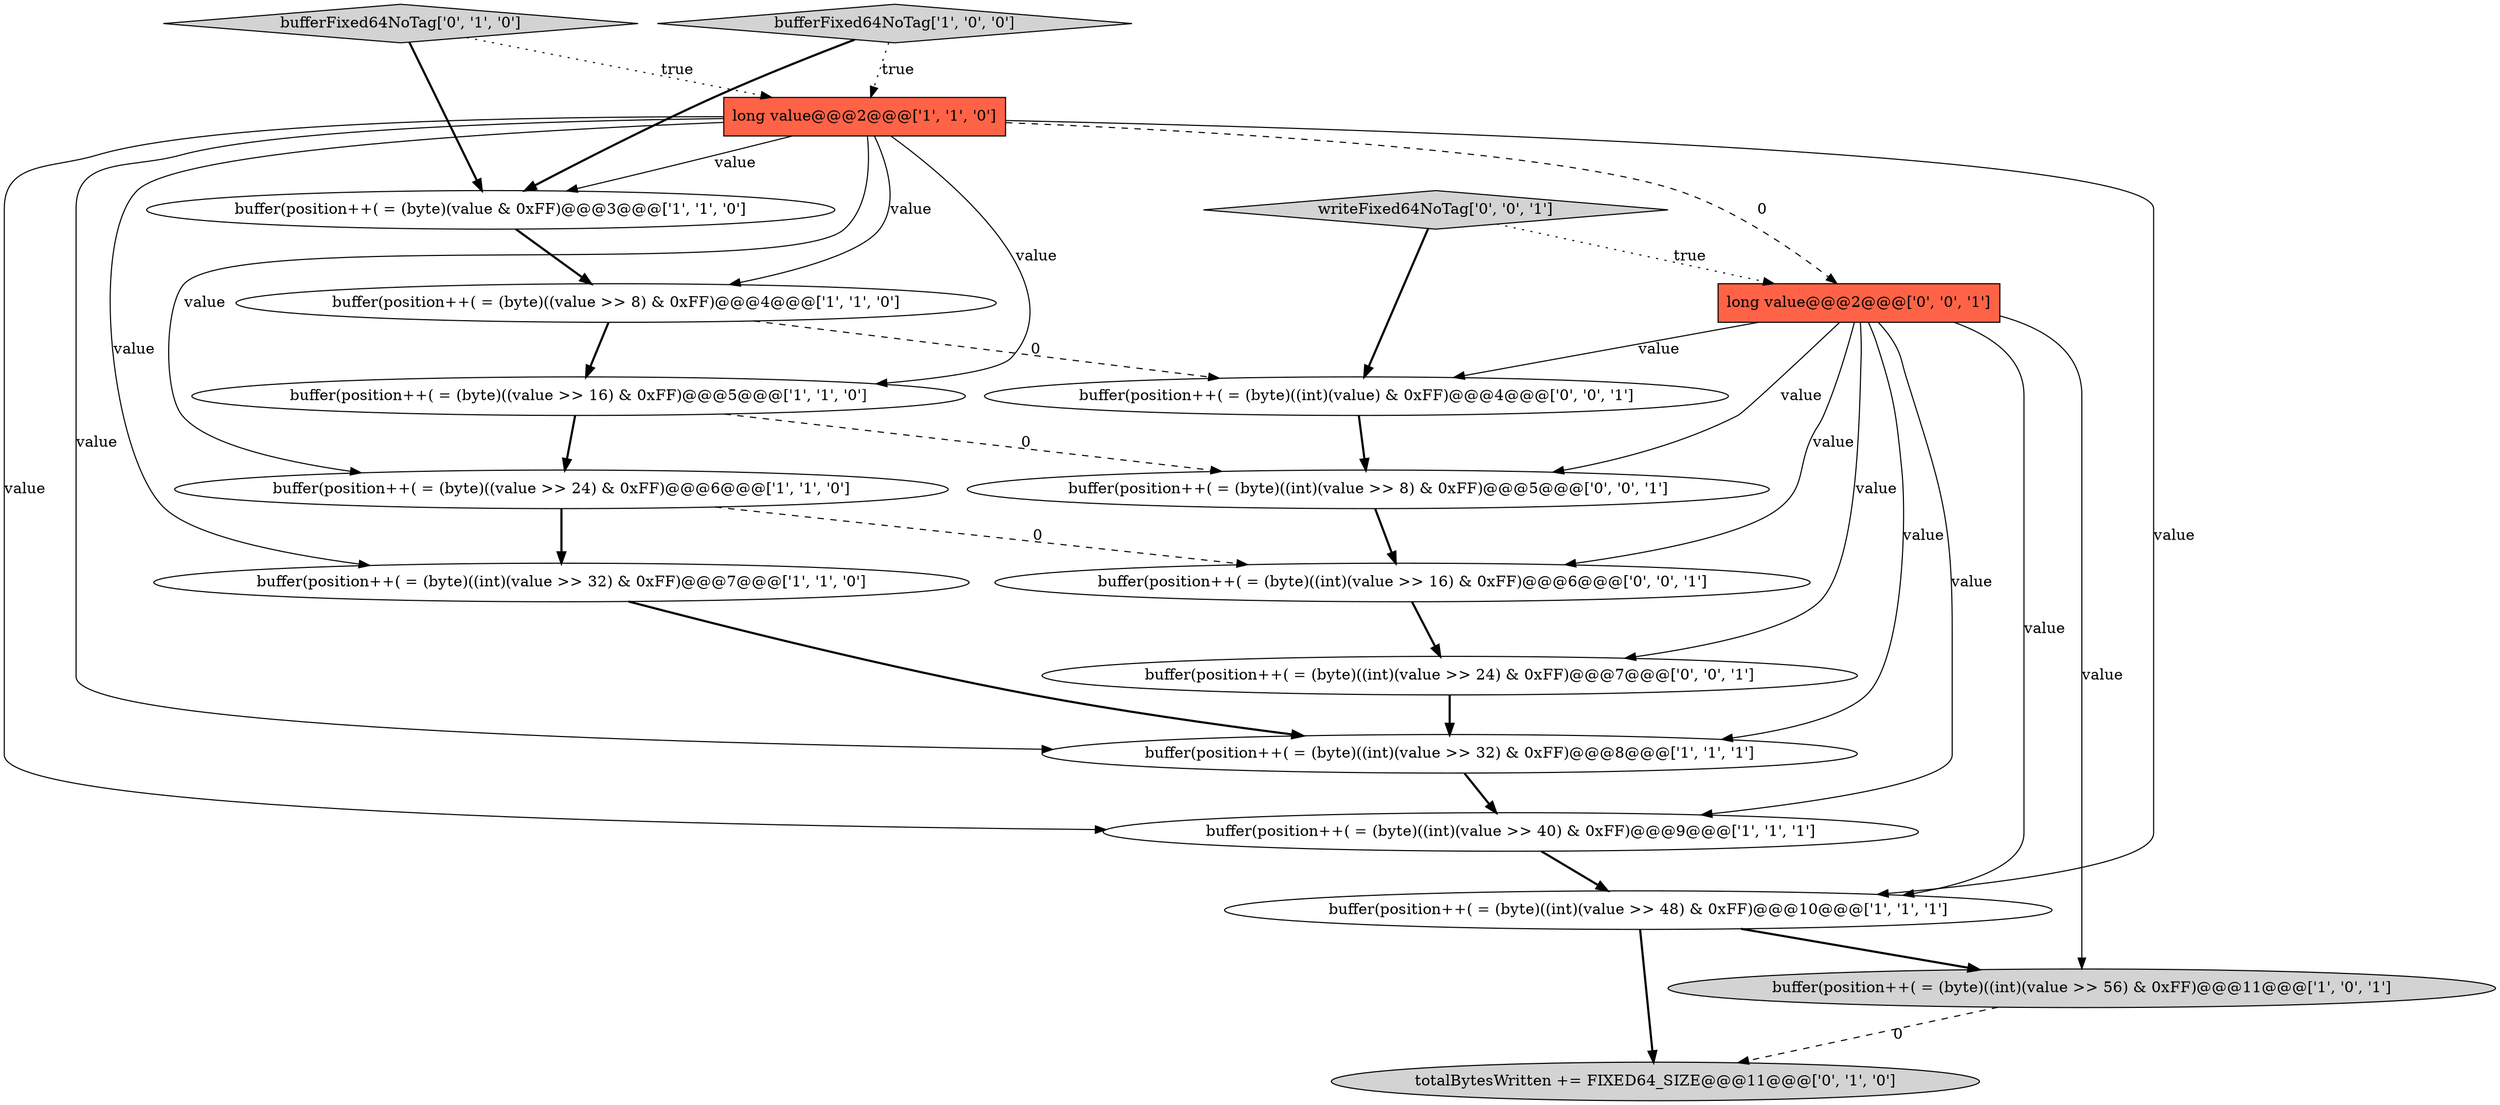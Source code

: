 digraph {
16 [style = filled, label = "buffer(position++( = (byte)((int)(value >> 8) & 0xFF)@@@5@@@['0', '0', '1']", fillcolor = white, shape = ellipse image = "AAA0AAABBB3BBB"];
8 [style = filled, label = "buffer(position++( = (byte)((value >> 8) & 0xFF)@@@4@@@['1', '1', '0']", fillcolor = white, shape = ellipse image = "AAA0AAABBB1BBB"];
12 [style = filled, label = "bufferFixed64NoTag['0', '1', '0']", fillcolor = lightgray, shape = diamond image = "AAA0AAABBB2BBB"];
15 [style = filled, label = "long value@@@2@@@['0', '0', '1']", fillcolor = tomato, shape = box image = "AAA0AAABBB3BBB"];
6 [style = filled, label = "buffer(position++( = (byte)((value >> 16) & 0xFF)@@@5@@@['1', '1', '0']", fillcolor = white, shape = ellipse image = "AAA0AAABBB1BBB"];
18 [style = filled, label = "buffer(position++( = (byte)((int)(value >> 16) & 0xFF)@@@6@@@['0', '0', '1']", fillcolor = white, shape = ellipse image = "AAA0AAABBB3BBB"];
0 [style = filled, label = "buffer(position++( = (byte)((int)(value >> 48) & 0xFF)@@@10@@@['1', '1', '1']", fillcolor = white, shape = ellipse image = "AAA0AAABBB1BBB"];
11 [style = filled, label = "totalBytesWritten += FIXED64_SIZE@@@11@@@['0', '1', '0']", fillcolor = lightgray, shape = ellipse image = "AAA1AAABBB2BBB"];
9 [style = filled, label = "buffer(position++( = (byte)((int)(value >> 32) & 0xFF)@@@7@@@['1', '1', '0']", fillcolor = white, shape = ellipse image = "AAA0AAABBB1BBB"];
4 [style = filled, label = "buffer(position++( = (byte)((int)(value >> 32) & 0xFF)@@@8@@@['1', '1', '1']", fillcolor = white, shape = ellipse image = "AAA0AAABBB1BBB"];
3 [style = filled, label = "buffer(position++( = (byte)(value & 0xFF)@@@3@@@['1', '1', '0']", fillcolor = white, shape = ellipse image = "AAA0AAABBB1BBB"];
17 [style = filled, label = "buffer(position++( = (byte)((int)(value >> 24) & 0xFF)@@@7@@@['0', '0', '1']", fillcolor = white, shape = ellipse image = "AAA0AAABBB3BBB"];
2 [style = filled, label = "long value@@@2@@@['1', '1', '0']", fillcolor = tomato, shape = box image = "AAA0AAABBB1BBB"];
10 [style = filled, label = "buffer(position++( = (byte)((value >> 24) & 0xFF)@@@6@@@['1', '1', '0']", fillcolor = white, shape = ellipse image = "AAA0AAABBB1BBB"];
1 [style = filled, label = "buffer(position++( = (byte)((int)(value >> 56) & 0xFF)@@@11@@@['1', '0', '1']", fillcolor = lightgray, shape = ellipse image = "AAA0AAABBB1BBB"];
13 [style = filled, label = "buffer(position++( = (byte)((int)(value) & 0xFF)@@@4@@@['0', '0', '1']", fillcolor = white, shape = ellipse image = "AAA0AAABBB3BBB"];
14 [style = filled, label = "writeFixed64NoTag['0', '0', '1']", fillcolor = lightgray, shape = diamond image = "AAA0AAABBB3BBB"];
7 [style = filled, label = "bufferFixed64NoTag['1', '0', '0']", fillcolor = lightgray, shape = diamond image = "AAA0AAABBB1BBB"];
5 [style = filled, label = "buffer(position++( = (byte)((int)(value >> 40) & 0xFF)@@@9@@@['1', '1', '1']", fillcolor = white, shape = ellipse image = "AAA0AAABBB1BBB"];
7->2 [style = dotted, label="true"];
15->17 [style = solid, label="value"];
1->11 [style = dashed, label="0"];
15->18 [style = solid, label="value"];
15->0 [style = solid, label="value"];
10->18 [style = dashed, label="0"];
9->4 [style = bold, label=""];
10->9 [style = bold, label=""];
2->6 [style = solid, label="value"];
16->18 [style = bold, label=""];
4->5 [style = bold, label=""];
14->13 [style = bold, label=""];
8->13 [style = dashed, label="0"];
2->4 [style = solid, label="value"];
15->13 [style = solid, label="value"];
8->6 [style = bold, label=""];
2->5 [style = solid, label="value"];
2->10 [style = solid, label="value"];
2->15 [style = dashed, label="0"];
12->2 [style = dotted, label="true"];
0->11 [style = bold, label=""];
0->1 [style = bold, label=""];
6->10 [style = bold, label=""];
7->3 [style = bold, label=""];
2->8 [style = solid, label="value"];
17->4 [style = bold, label=""];
15->5 [style = solid, label="value"];
5->0 [style = bold, label=""];
14->15 [style = dotted, label="true"];
15->4 [style = solid, label="value"];
13->16 [style = bold, label=""];
12->3 [style = bold, label=""];
2->0 [style = solid, label="value"];
3->8 [style = bold, label=""];
6->16 [style = dashed, label="0"];
15->16 [style = solid, label="value"];
15->1 [style = solid, label="value"];
18->17 [style = bold, label=""];
2->9 [style = solid, label="value"];
2->3 [style = solid, label="value"];
}
